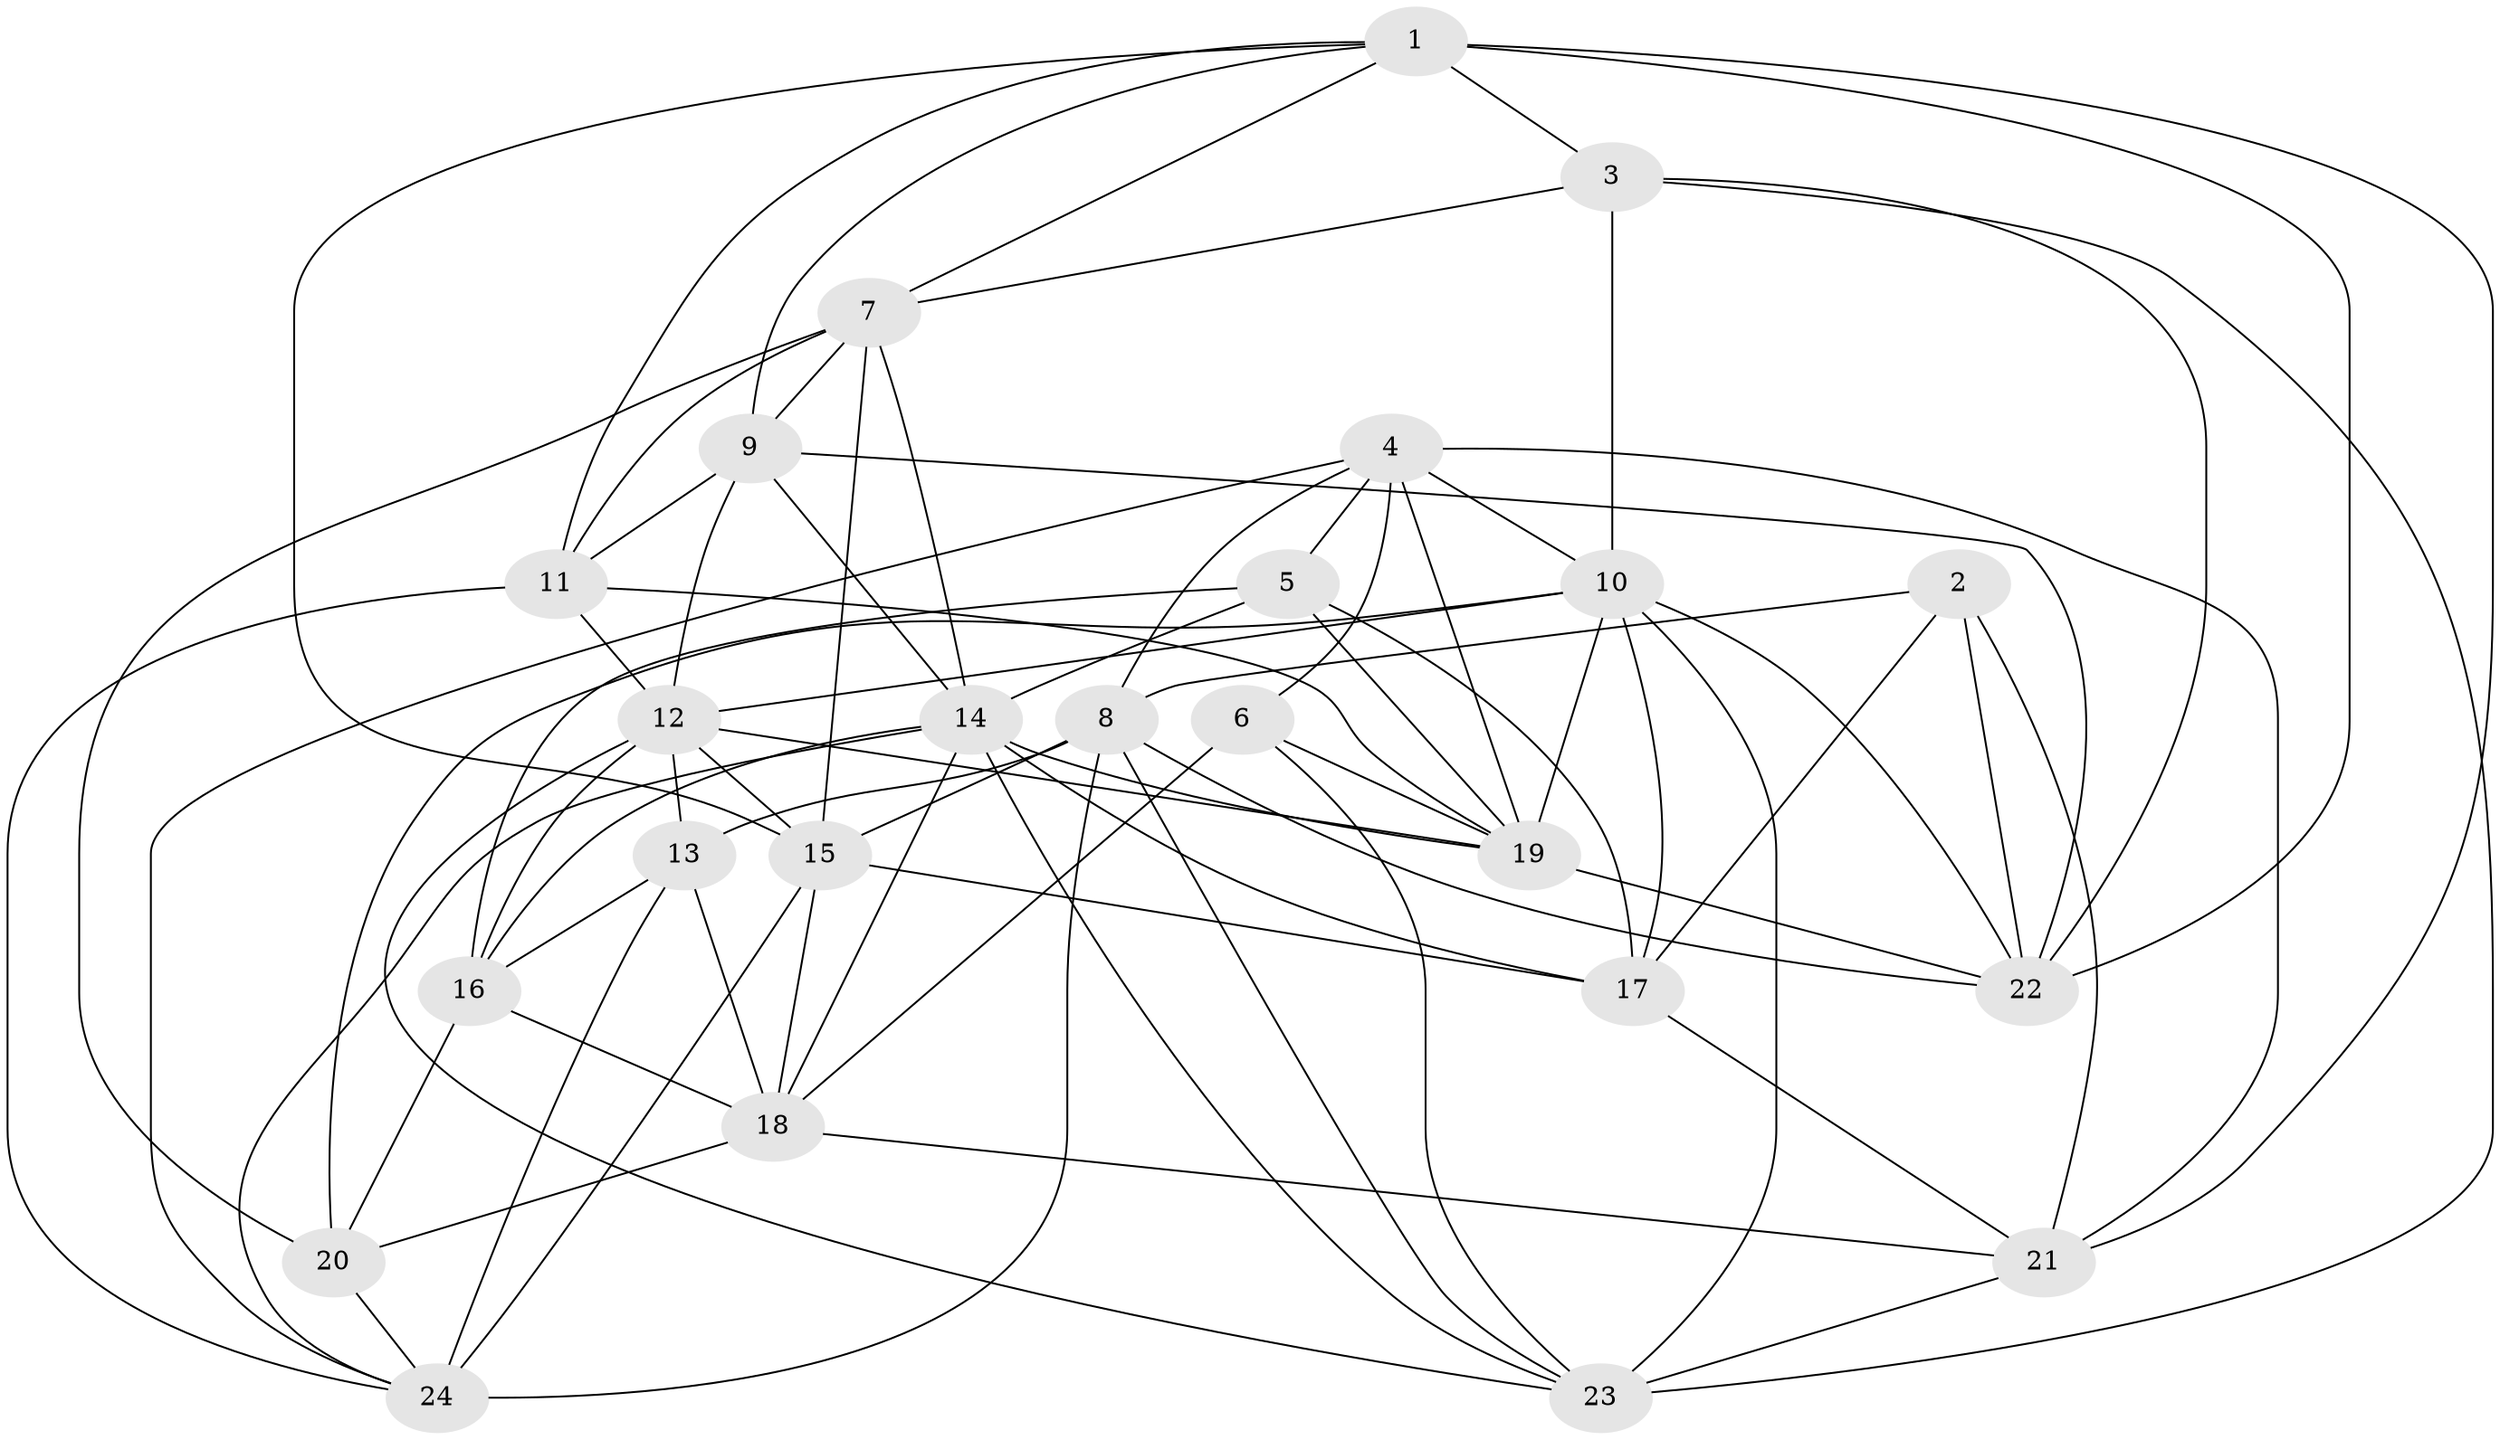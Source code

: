 // original degree distribution, {4: 1.0}
// Generated by graph-tools (version 1.1) at 2025/38/03/04/25 23:38:15]
// undirected, 24 vertices, 77 edges
graph export_dot {
  node [color=gray90,style=filled];
  1;
  2;
  3;
  4;
  5;
  6;
  7;
  8;
  9;
  10;
  11;
  12;
  13;
  14;
  15;
  16;
  17;
  18;
  19;
  20;
  21;
  22;
  23;
  24;
  1 -- 3 [weight=2.0];
  1 -- 7 [weight=1.0];
  1 -- 9 [weight=1.0];
  1 -- 11 [weight=1.0];
  1 -- 15 [weight=1.0];
  1 -- 21 [weight=1.0];
  1 -- 22 [weight=1.0];
  2 -- 8 [weight=1.0];
  2 -- 17 [weight=1.0];
  2 -- 21 [weight=2.0];
  2 -- 22 [weight=2.0];
  3 -- 7 [weight=1.0];
  3 -- 10 [weight=2.0];
  3 -- 22 [weight=2.0];
  3 -- 23 [weight=1.0];
  4 -- 5 [weight=1.0];
  4 -- 6 [weight=2.0];
  4 -- 8 [weight=1.0];
  4 -- 10 [weight=1.0];
  4 -- 19 [weight=1.0];
  4 -- 21 [weight=1.0];
  4 -- 24 [weight=1.0];
  5 -- 14 [weight=1.0];
  5 -- 16 [weight=1.0];
  5 -- 17 [weight=2.0];
  5 -- 19 [weight=1.0];
  6 -- 18 [weight=1.0];
  6 -- 19 [weight=2.0];
  6 -- 23 [weight=1.0];
  7 -- 9 [weight=1.0];
  7 -- 11 [weight=1.0];
  7 -- 14 [weight=1.0];
  7 -- 15 [weight=1.0];
  7 -- 20 [weight=2.0];
  8 -- 13 [weight=1.0];
  8 -- 15 [weight=1.0];
  8 -- 22 [weight=1.0];
  8 -- 23 [weight=1.0];
  8 -- 24 [weight=2.0];
  9 -- 11 [weight=1.0];
  9 -- 12 [weight=1.0];
  9 -- 14 [weight=2.0];
  9 -- 22 [weight=2.0];
  10 -- 12 [weight=1.0];
  10 -- 17 [weight=1.0];
  10 -- 19 [weight=1.0];
  10 -- 20 [weight=2.0];
  10 -- 22 [weight=1.0];
  10 -- 23 [weight=1.0];
  11 -- 12 [weight=1.0];
  11 -- 19 [weight=1.0];
  11 -- 24 [weight=1.0];
  12 -- 13 [weight=1.0];
  12 -- 15 [weight=1.0];
  12 -- 16 [weight=2.0];
  12 -- 19 [weight=2.0];
  12 -- 23 [weight=1.0];
  13 -- 16 [weight=2.0];
  13 -- 18 [weight=1.0];
  13 -- 24 [weight=1.0];
  14 -- 16 [weight=1.0];
  14 -- 17 [weight=1.0];
  14 -- 18 [weight=1.0];
  14 -- 19 [weight=1.0];
  14 -- 23 [weight=1.0];
  14 -- 24 [weight=1.0];
  15 -- 17 [weight=2.0];
  15 -- 18 [weight=1.0];
  15 -- 24 [weight=1.0];
  16 -- 18 [weight=1.0];
  16 -- 20 [weight=1.0];
  17 -- 21 [weight=1.0];
  18 -- 20 [weight=2.0];
  18 -- 21 [weight=1.0];
  19 -- 22 [weight=1.0];
  20 -- 24 [weight=1.0];
  21 -- 23 [weight=2.0];
}
